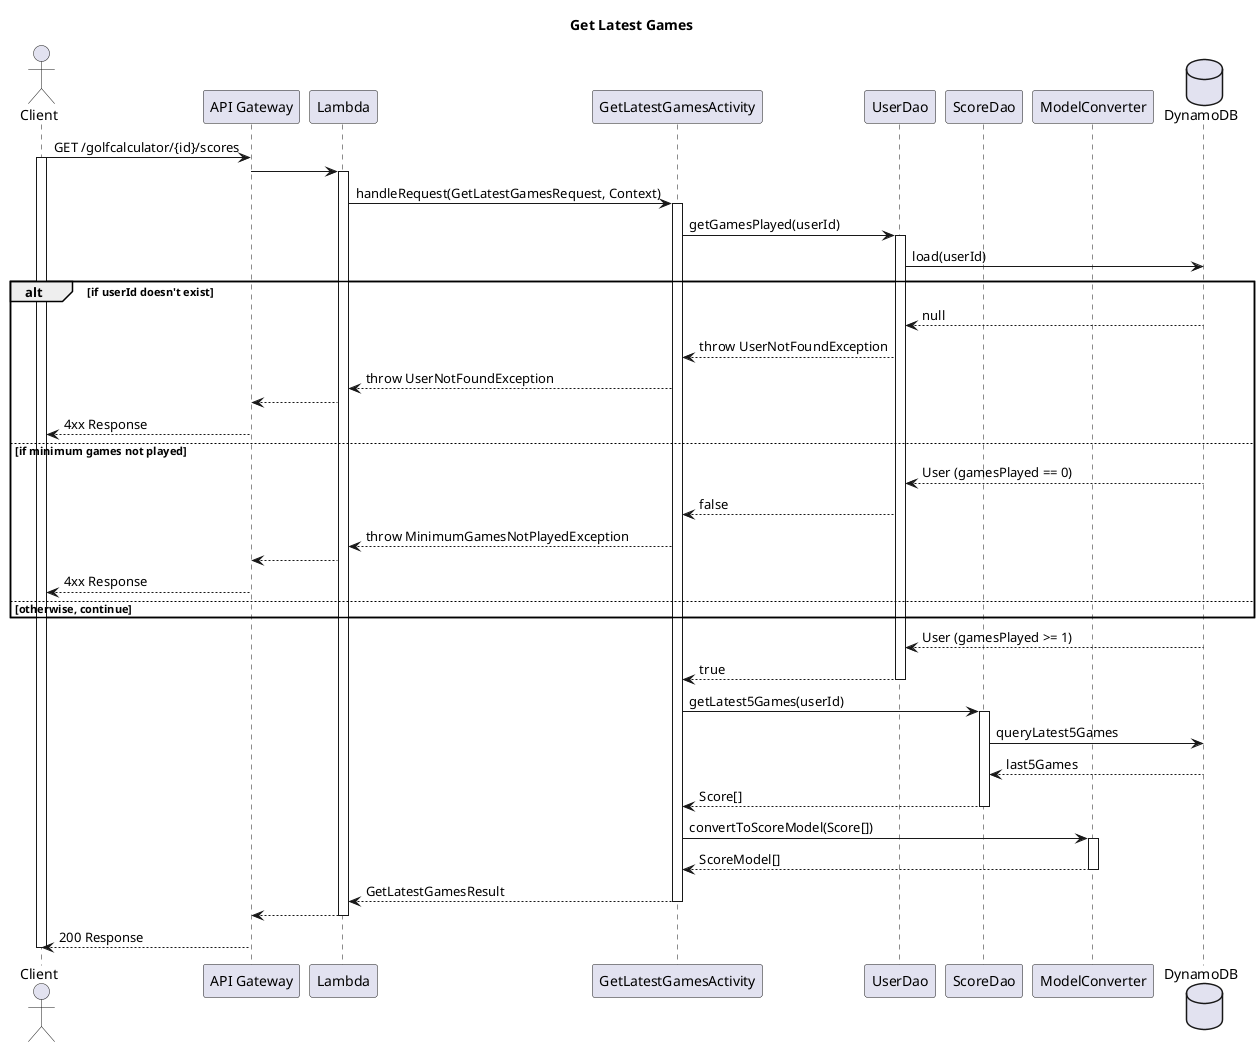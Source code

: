 @startuml
title Get Latest Games

actor Client
participant "API Gateway" as APIGateway
participant Lambda
participant GetLatestGamesActivity
participant UserDao
participant ScoreDao
participant ModelConverter
database DynamoDB

Client -> APIGateway : GET /golfcalculator/{id}/scores
activate Client
APIGateway -> Lambda
activate Lambda
Lambda -> GetLatestGamesActivity : handleRequest(GetLatestGamesRequest, Context)
activate GetLatestGamesActivity
GetLatestGamesActivity -> UserDao : getGamesPlayed(userId)
activate UserDao
UserDao -> DynamoDB : load(userId)

alt if userId doesn't exist
    UserDao <-- DynamoDB : null
    GetLatestGamesActivity <-- UserDao : throw UserNotFoundException
    Lambda <-- GetLatestGamesActivity : throw UserNotFoundException
    APIGateway <-- Lambda
    Client <-- APIGateway : 4xx Response
    else if minimum games not played
    UserDao <-- DynamoDB : User (gamesPlayed == 0)
    GetLatestGamesActivity <-- UserDao : false
    Lambda <-- GetLatestGamesActivity : throw MinimumGamesNotPlayedException
    APIGateway <-- Lambda
    Client <-- APIGateway : 4xx Response
    else otherwise, continue
    end

UserDao <-- DynamoDB : User (gamesPlayed >= 1)
GetLatestGamesActivity <-- UserDao : true
deactivate UserDao
GetLatestGamesActivity -> ScoreDao : getLatest5Games(userId)
activate ScoreDao
ScoreDao -> DynamoDB : queryLatest5Games
ScoreDao <-- DynamoDB : last5Games
GetLatestGamesActivity <-- ScoreDao : Score[]
deactivate ScoreDao
GetLatestGamesActivity -> ModelConverter : convertToScoreModel(Score[])
activate ModelConverter
GetLatestGamesActivity <-- ModelConverter : ScoreModel[]
deactivate ModelConverter

Lambda <-- GetLatestGamesActivity : GetLatestGamesResult
deactivate GetLatestGamesActivity
APIGateway <-- Lambda
deactivate Lambda
Client <-- APIGateway : 200 Response
deactivate Client

@enduml